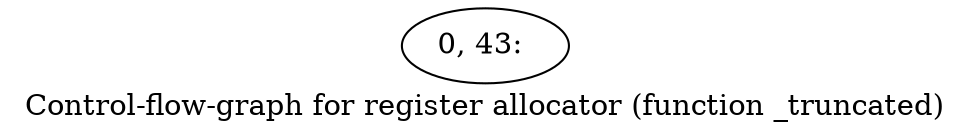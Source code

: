 digraph G {
graph [label="Control-flow-graph for register allocator (function _truncated)"]
0[label="0, 43: "];
}
